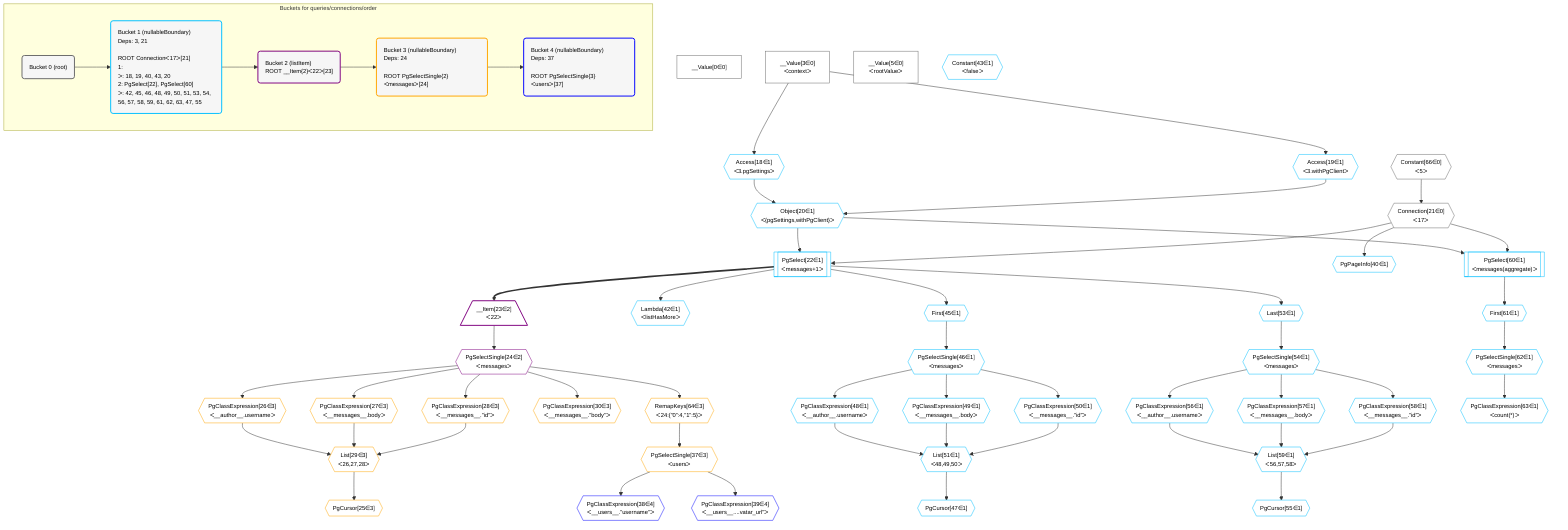 %%{init: {'themeVariables': { 'fontSize': '12px'}}}%%
graph TD
    classDef path fill:#eee,stroke:#000,color:#000
    classDef plan fill:#fff,stroke-width:1px,color:#000
    classDef itemplan fill:#fff,stroke-width:2px,color:#000
    classDef unbatchedplan fill:#dff,stroke-width:1px,color:#000
    classDef sideeffectplan fill:#fcc,stroke-width:2px,color:#000
    classDef bucket fill:#f6f6f6,color:#000,stroke-width:2px,text-align:left


    %% define steps
    __Value0["__Value[0∈0]"]:::plan
    __Value3["__Value[3∈0]<br />ᐸcontextᐳ"]:::plan
    __Value5["__Value[5∈0]<br />ᐸrootValueᐳ"]:::plan
    Access18{{"Access[18∈1]<br />ᐸ3.pgSettingsᐳ"}}:::plan
    Access19{{"Access[19∈1]<br />ᐸ3.withPgClientᐳ"}}:::plan
    Object20{{"Object[20∈1]<br />ᐸ{pgSettings,withPgClient}ᐳ"}}:::plan
    Constant66{{"Constant[66∈0]<br />ᐸ5ᐳ"}}:::plan
    Connection21{{"Connection[21∈0]<br />ᐸ17ᐳ"}}:::plan
    PgSelect22[["PgSelect[22∈1]<br />ᐸmessages+1ᐳ"]]:::plan
    __Item23[/"__Item[23∈2]<br />ᐸ22ᐳ"\]:::itemplan
    PgSelectSingle24{{"PgSelectSingle[24∈2]<br />ᐸmessagesᐳ"}}:::plan
    PgClassExpression26{{"PgClassExpression[26∈3]<br />ᐸ__author__.usernameᐳ"}}:::plan
    PgClassExpression27{{"PgClassExpression[27∈3]<br />ᐸ__messages__.bodyᐳ"}}:::plan
    PgClassExpression28{{"PgClassExpression[28∈3]<br />ᐸ__messages__.”id”ᐳ"}}:::plan
    List29{{"List[29∈3]<br />ᐸ26,27,28ᐳ"}}:::plan
    PgCursor25{{"PgCursor[25∈3]"}}:::plan
    PgClassExpression30{{"PgClassExpression[30∈3]<br />ᐸ__messages__.”body”ᐳ"}}:::plan
    RemapKeys64{{"RemapKeys[64∈3]<br />ᐸ24:{”0”:4,”1”:5}ᐳ"}}:::plan
    PgSelectSingle37{{"PgSelectSingle[37∈3]<br />ᐸusersᐳ"}}:::plan
    PgClassExpression38{{"PgClassExpression[38∈4]<br />ᐸ__users__.”username”ᐳ"}}:::plan
    PgClassExpression39{{"PgClassExpression[39∈4]<br />ᐸ__users__....vatar_url”ᐳ"}}:::plan
    PgPageInfo40{{"PgPageInfo[40∈1]"}}:::plan
    Lambda42{{"Lambda[42∈1]<br />ᐸlistHasMoreᐳ"}}:::plan
    Constant43{{"Constant[43∈1]<br />ᐸfalseᐳ"}}:::plan
    First45{{"First[45∈1]"}}:::plan
    PgSelectSingle46{{"PgSelectSingle[46∈1]<br />ᐸmessagesᐳ"}}:::plan
    PgClassExpression48{{"PgClassExpression[48∈1]<br />ᐸ__author__.usernameᐳ"}}:::plan
    PgClassExpression49{{"PgClassExpression[49∈1]<br />ᐸ__messages__.bodyᐳ"}}:::plan
    PgClassExpression50{{"PgClassExpression[50∈1]<br />ᐸ__messages__.”id”ᐳ"}}:::plan
    List51{{"List[51∈1]<br />ᐸ48,49,50ᐳ"}}:::plan
    PgCursor47{{"PgCursor[47∈1]"}}:::plan
    Last53{{"Last[53∈1]"}}:::plan
    PgSelectSingle54{{"PgSelectSingle[54∈1]<br />ᐸmessagesᐳ"}}:::plan
    PgClassExpression56{{"PgClassExpression[56∈1]<br />ᐸ__author__.usernameᐳ"}}:::plan
    PgClassExpression57{{"PgClassExpression[57∈1]<br />ᐸ__messages__.bodyᐳ"}}:::plan
    PgClassExpression58{{"PgClassExpression[58∈1]<br />ᐸ__messages__.”id”ᐳ"}}:::plan
    List59{{"List[59∈1]<br />ᐸ56,57,58ᐳ"}}:::plan
    PgCursor55{{"PgCursor[55∈1]"}}:::plan
    PgSelect60[["PgSelect[60∈1]<br />ᐸmessages(aggregate)ᐳ"]]:::plan
    First61{{"First[61∈1]"}}:::plan
    PgSelectSingle62{{"PgSelectSingle[62∈1]<br />ᐸmessagesᐳ"}}:::plan
    PgClassExpression63{{"PgClassExpression[63∈1]<br />ᐸcount(*)ᐳ"}}:::plan

    %% plan dependencies
    __Value3 --> Access18
    __Value3 --> Access19
    Access18 & Access19 --> Object20
    Constant66 --> Connection21
    Object20 & Connection21 --> PgSelect22
    PgSelect22 ==> __Item23
    __Item23 --> PgSelectSingle24
    PgSelectSingle24 --> PgClassExpression26
    PgSelectSingle24 --> PgClassExpression27
    PgSelectSingle24 --> PgClassExpression28
    PgClassExpression26 & PgClassExpression27 & PgClassExpression28 --> List29
    List29 --> PgCursor25
    PgSelectSingle24 --> PgClassExpression30
    PgSelectSingle24 --> RemapKeys64
    RemapKeys64 --> PgSelectSingle37
    PgSelectSingle37 --> PgClassExpression38
    PgSelectSingle37 --> PgClassExpression39
    Connection21 --> PgPageInfo40
    PgSelect22 --> Lambda42
    PgSelect22 --> First45
    First45 --> PgSelectSingle46
    PgSelectSingle46 --> PgClassExpression48
    PgSelectSingle46 --> PgClassExpression49
    PgSelectSingle46 --> PgClassExpression50
    PgClassExpression48 & PgClassExpression49 & PgClassExpression50 --> List51
    List51 --> PgCursor47
    PgSelect22 --> Last53
    Last53 --> PgSelectSingle54
    PgSelectSingle54 --> PgClassExpression56
    PgSelectSingle54 --> PgClassExpression57
    PgSelectSingle54 --> PgClassExpression58
    PgClassExpression56 & PgClassExpression57 & PgClassExpression58 --> List59
    List59 --> PgCursor55
    Object20 & Connection21 --> PgSelect60
    PgSelect60 --> First61
    First61 --> PgSelectSingle62
    PgSelectSingle62 --> PgClassExpression63

    subgraph "Buckets for queries/connections/order"
    Bucket0("Bucket 0 (root)"):::bucket
    classDef bucket0 stroke:#696969
    class Bucket0,__Value0,__Value3,__Value5,Connection21,Constant66 bucket0
    Bucket1("Bucket 1 (nullableBoundary)<br />Deps: 3, 21<br /><br />ROOT Connectionᐸ17ᐳ[21]<br />1: <br />ᐳ: 18, 19, 40, 43, 20<br />2: PgSelect[22], PgSelect[60]<br />ᐳ: 42, 45, 46, 48, 49, 50, 51, 53, 54, 56, 57, 58, 59, 61, 62, 63, 47, 55"):::bucket
    classDef bucket1 stroke:#00bfff
    class Bucket1,Access18,Access19,Object20,PgSelect22,PgPageInfo40,Lambda42,Constant43,First45,PgSelectSingle46,PgCursor47,PgClassExpression48,PgClassExpression49,PgClassExpression50,List51,Last53,PgSelectSingle54,PgCursor55,PgClassExpression56,PgClassExpression57,PgClassExpression58,List59,PgSelect60,First61,PgSelectSingle62,PgClassExpression63 bucket1
    Bucket2("Bucket 2 (listItem)<br />ROOT __Item{2}ᐸ22ᐳ[23]"):::bucket
    classDef bucket2 stroke:#7f007f
    class Bucket2,__Item23,PgSelectSingle24 bucket2
    Bucket3("Bucket 3 (nullableBoundary)<br />Deps: 24<br /><br />ROOT PgSelectSingle{2}ᐸmessagesᐳ[24]"):::bucket
    classDef bucket3 stroke:#ffa500
    class Bucket3,PgCursor25,PgClassExpression26,PgClassExpression27,PgClassExpression28,List29,PgClassExpression30,PgSelectSingle37,RemapKeys64 bucket3
    Bucket4("Bucket 4 (nullableBoundary)<br />Deps: 37<br /><br />ROOT PgSelectSingle{3}ᐸusersᐳ[37]"):::bucket
    classDef bucket4 stroke:#0000ff
    class Bucket4,PgClassExpression38,PgClassExpression39 bucket4
    Bucket0 --> Bucket1
    Bucket1 --> Bucket2
    Bucket2 --> Bucket3
    Bucket3 --> Bucket4
    end